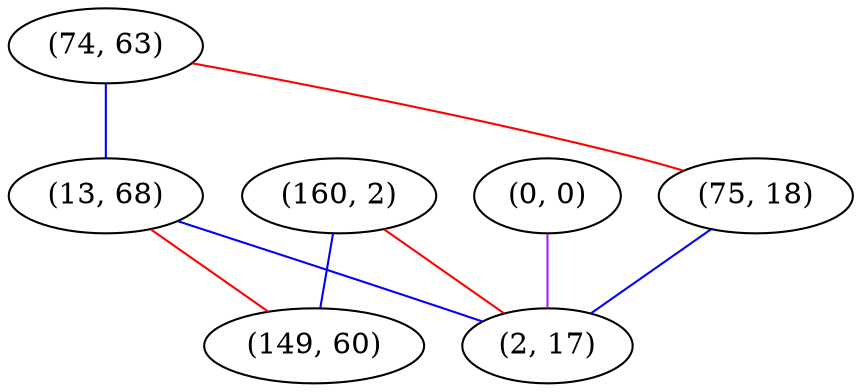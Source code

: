 graph "" {
"(74, 63)";
"(0, 0)";
"(13, 68)";
"(160, 2)";
"(75, 18)";
"(149, 60)";
"(2, 17)";
"(74, 63)" -- "(75, 18)"  [color=red, key=0, weight=1];
"(74, 63)" -- "(13, 68)"  [color=blue, key=0, weight=3];
"(0, 0)" -- "(2, 17)"  [color=purple, key=0, weight=4];
"(13, 68)" -- "(149, 60)"  [color=red, key=0, weight=1];
"(13, 68)" -- "(2, 17)"  [color=blue, key=0, weight=3];
"(160, 2)" -- "(149, 60)"  [color=blue, key=0, weight=3];
"(160, 2)" -- "(2, 17)"  [color=red, key=0, weight=1];
"(75, 18)" -- "(2, 17)"  [color=blue, key=0, weight=3];
}
